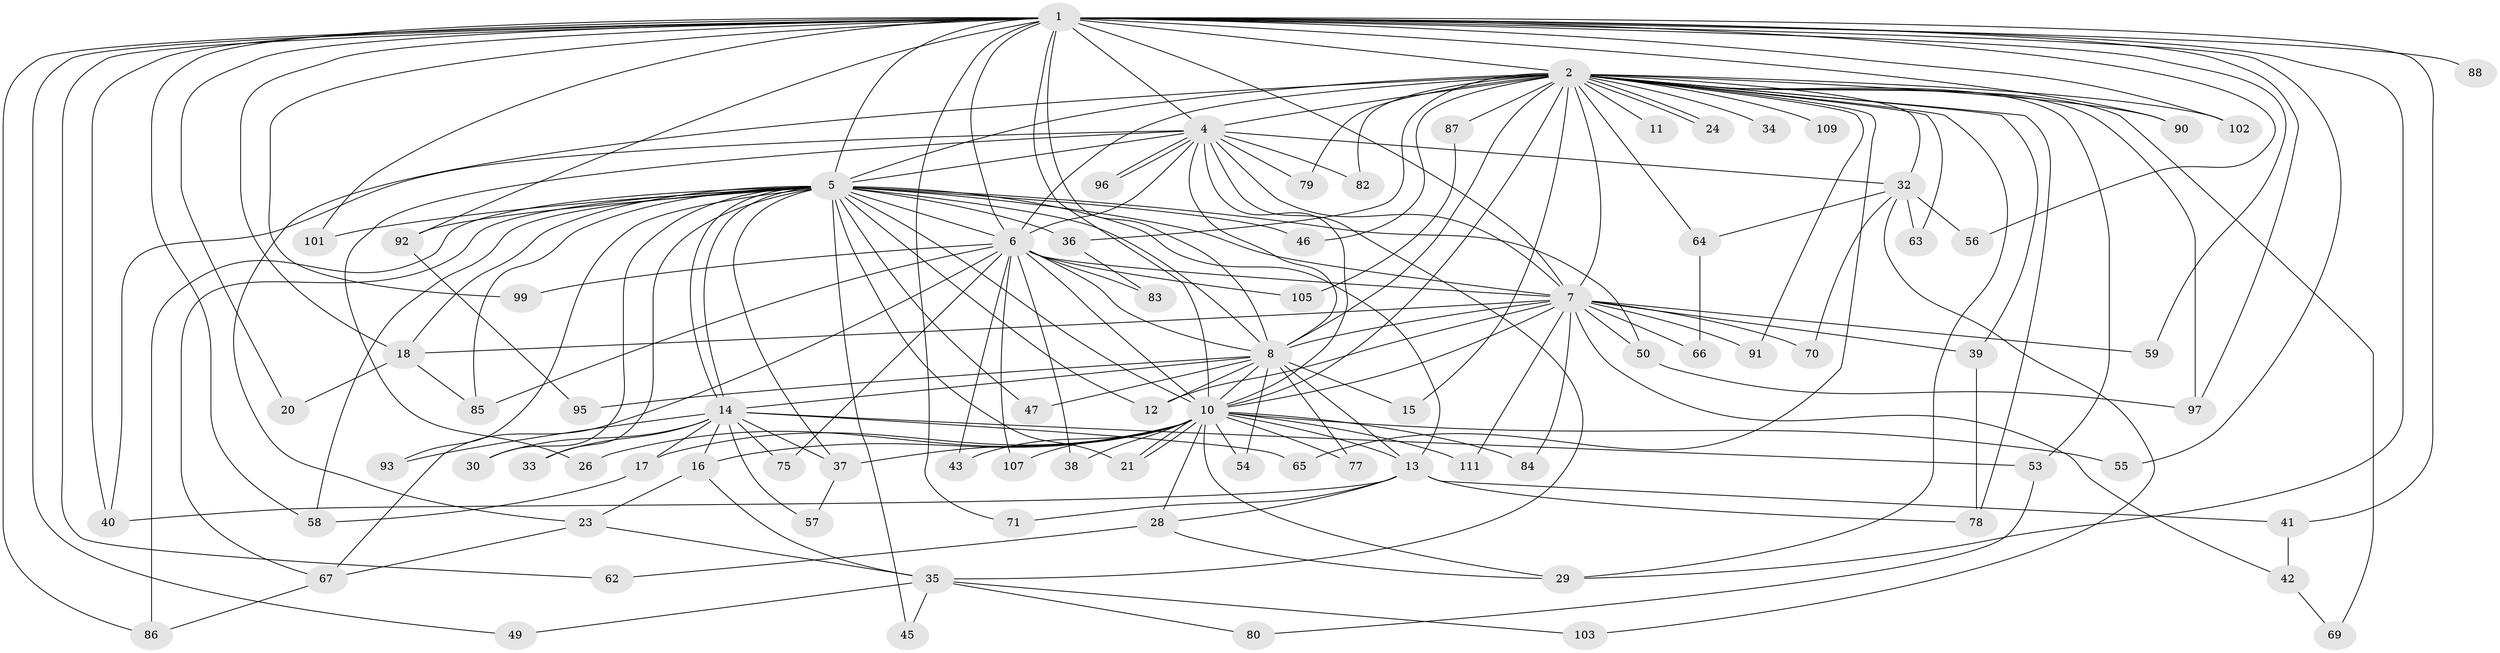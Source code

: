 // Generated by graph-tools (version 1.1) at 2025/23/03/03/25 07:23:40]
// undirected, 84 vertices, 191 edges
graph export_dot {
graph [start="1"]
  node [color=gray90,style=filled];
  1 [super="+3"];
  2 [super="+9"];
  4 [super="+74"];
  5 [super="+52"];
  6 [super="+27"];
  7 [super="+25"];
  8 [super="+94"];
  10 [super="+22"];
  11;
  12 [super="+98"];
  13 [super="+44"];
  14 [super="+19"];
  15;
  16 [super="+61"];
  17 [super="+73"];
  18 [super="+81"];
  20;
  21 [super="+89"];
  23;
  24;
  26;
  28 [super="+68"];
  29 [super="+31"];
  30;
  32 [super="+60"];
  33;
  34;
  35 [super="+48"];
  36;
  37 [super="+51"];
  38;
  39;
  40 [super="+76"];
  41;
  42;
  43;
  45;
  46;
  47;
  49;
  50;
  53;
  54;
  55;
  56;
  57;
  58;
  59;
  62;
  63;
  64;
  65;
  66;
  67 [super="+72"];
  69;
  70;
  71;
  75;
  77;
  78 [super="+106"];
  79;
  80;
  82;
  83 [super="+100"];
  84;
  85 [super="+110"];
  86 [super="+104"];
  87;
  88;
  90;
  91;
  92;
  93;
  95;
  96;
  97 [super="+108"];
  99;
  101;
  102;
  103;
  105;
  107;
  109;
  111;
  1 -- 2 [weight=4];
  1 -- 4 [weight=2];
  1 -- 5 [weight=2];
  1 -- 6 [weight=3];
  1 -- 7 [weight=2];
  1 -- 8 [weight=2];
  1 -- 10 [weight=2];
  1 -- 18;
  1 -- 29;
  1 -- 56;
  1 -- 59;
  1 -- 71;
  1 -- 90;
  1 -- 92;
  1 -- 99;
  1 -- 101;
  1 -- 20;
  1 -- 86;
  1 -- 88;
  1 -- 102;
  1 -- 40;
  1 -- 41;
  1 -- 49;
  1 -- 55;
  1 -- 58;
  1 -- 62;
  1 -- 97;
  2 -- 4 [weight=3];
  2 -- 5 [weight=2];
  2 -- 6 [weight=2];
  2 -- 7 [weight=2];
  2 -- 8 [weight=2];
  2 -- 10 [weight=2];
  2 -- 23;
  2 -- 24;
  2 -- 24;
  2 -- 34 [weight=2];
  2 -- 36;
  2 -- 39;
  2 -- 46;
  2 -- 53;
  2 -- 65;
  2 -- 78;
  2 -- 79;
  2 -- 82;
  2 -- 87 [weight=2];
  2 -- 97;
  2 -- 109 [weight=2];
  2 -- 64;
  2 -- 69;
  2 -- 11;
  2 -- 15;
  2 -- 90;
  2 -- 91;
  2 -- 29;
  2 -- 32 [weight=2];
  2 -- 102;
  2 -- 63;
  4 -- 5;
  4 -- 6;
  4 -- 7;
  4 -- 8;
  4 -- 10;
  4 -- 26;
  4 -- 32;
  4 -- 35 [weight=2];
  4 -- 40;
  4 -- 79;
  4 -- 82;
  4 -- 96;
  4 -- 96;
  5 -- 6;
  5 -- 7;
  5 -- 8;
  5 -- 10 [weight=3];
  5 -- 13;
  5 -- 14;
  5 -- 14;
  5 -- 18;
  5 -- 30;
  5 -- 33;
  5 -- 36;
  5 -- 37;
  5 -- 45;
  5 -- 46;
  5 -- 47;
  5 -- 50;
  5 -- 58;
  5 -- 85;
  5 -- 92;
  5 -- 93;
  5 -- 101;
  5 -- 86;
  5 -- 12;
  5 -- 21;
  5 -- 67;
  6 -- 7;
  6 -- 8;
  6 -- 10;
  6 -- 38;
  6 -- 43;
  6 -- 67;
  6 -- 75;
  6 -- 83 [weight=2];
  6 -- 99;
  6 -- 85;
  6 -- 107;
  6 -- 105;
  7 -- 8;
  7 -- 10;
  7 -- 12;
  7 -- 39;
  7 -- 50;
  7 -- 59;
  7 -- 66;
  7 -- 70;
  7 -- 84;
  7 -- 91;
  7 -- 111;
  7 -- 42;
  7 -- 18;
  8 -- 10 [weight=2];
  8 -- 12;
  8 -- 15;
  8 -- 47;
  8 -- 54;
  8 -- 77;
  8 -- 95;
  8 -- 14;
  8 -- 13;
  10 -- 13;
  10 -- 16;
  10 -- 17;
  10 -- 21;
  10 -- 21;
  10 -- 26;
  10 -- 28;
  10 -- 38;
  10 -- 43;
  10 -- 54;
  10 -- 55;
  10 -- 77;
  10 -- 84;
  10 -- 107;
  10 -- 111;
  10 -- 29;
  10 -- 37;
  13 -- 28;
  13 -- 41;
  13 -- 71;
  13 -- 40;
  13 -- 78;
  14 -- 16;
  14 -- 17;
  14 -- 30;
  14 -- 33;
  14 -- 53;
  14 -- 75;
  14 -- 65;
  14 -- 37;
  14 -- 57;
  14 -- 93;
  16 -- 23;
  16 -- 35;
  17 -- 58;
  18 -- 20;
  18 -- 85;
  23 -- 35;
  23 -- 67;
  28 -- 62;
  28 -- 29;
  32 -- 56;
  32 -- 63;
  32 -- 64;
  32 -- 70;
  32 -- 103;
  35 -- 45;
  35 -- 49;
  35 -- 103;
  35 -- 80;
  36 -- 83;
  37 -- 57;
  39 -- 78;
  41 -- 42;
  42 -- 69;
  50 -- 97;
  53 -- 80;
  64 -- 66;
  67 -- 86;
  87 -- 105;
  92 -- 95;
}
